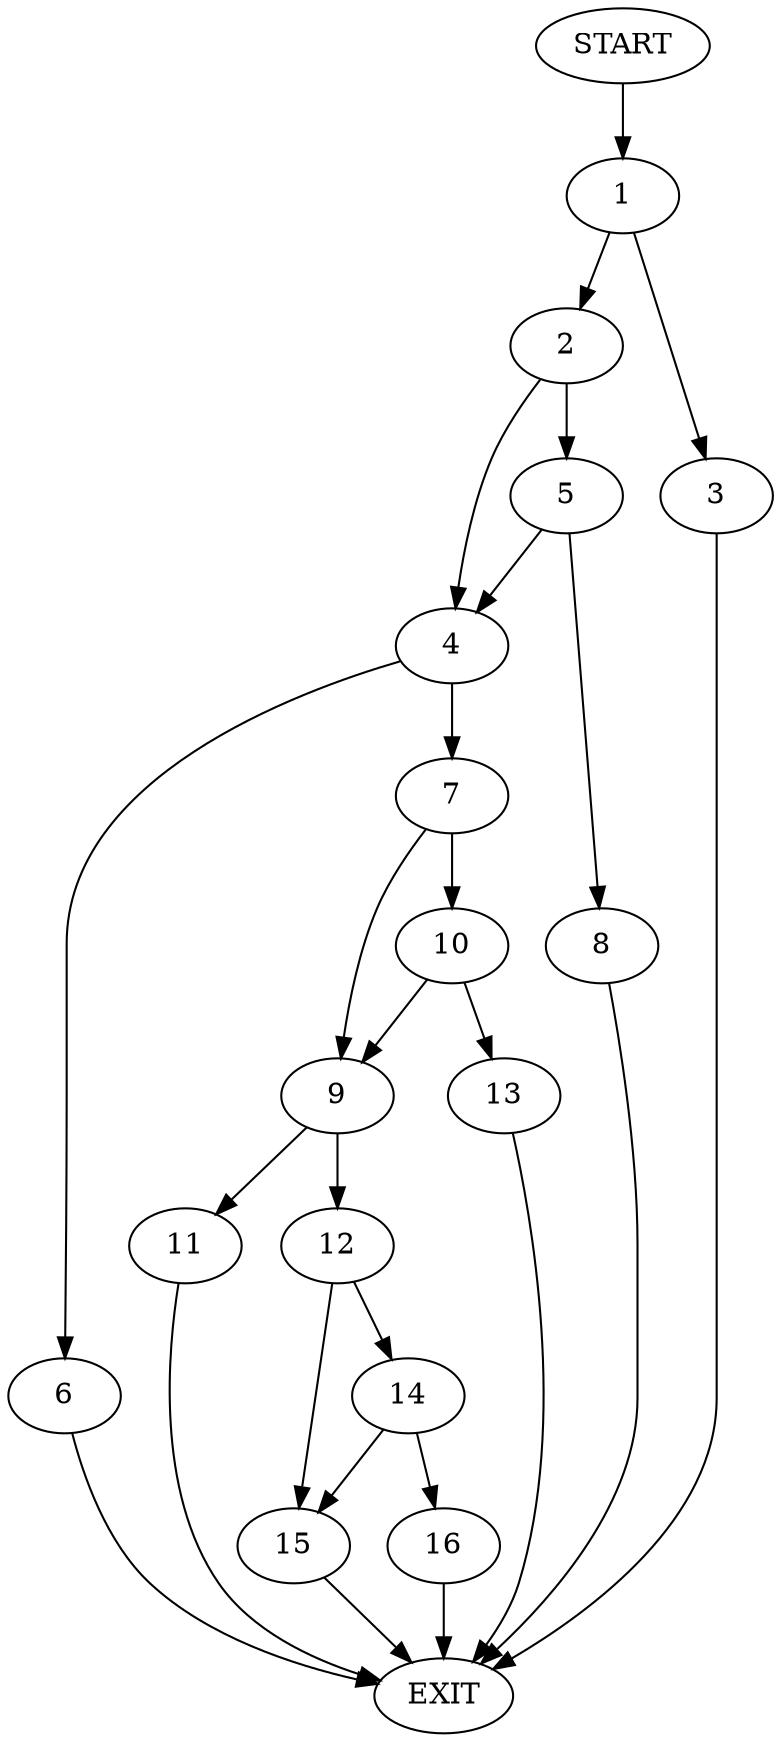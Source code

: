 digraph {
0 [label="START"]
17 [label="EXIT"]
0 -> 1
1 -> 2
1 -> 3
3 -> 17
2 -> 4
2 -> 5
4 -> 6
4 -> 7
5 -> 4
5 -> 8
8 -> 17
7 -> 9
7 -> 10
6 -> 17
9 -> 11
9 -> 12
10 -> 9
10 -> 13
13 -> 17
11 -> 17
12 -> 14
12 -> 15
15 -> 17
14 -> 15
14 -> 16
16 -> 17
}
